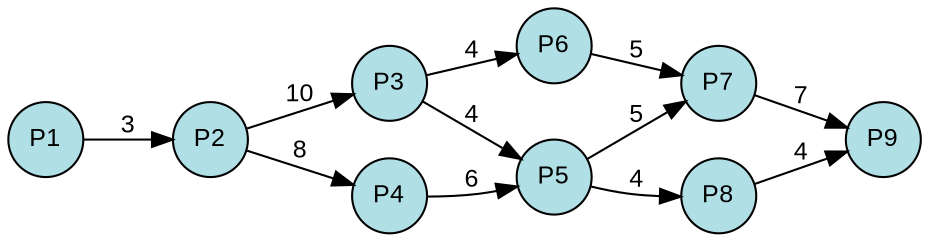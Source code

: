digraph {
  splines=true;
node [margin=0 fontname=arial fontcolor=black fontsize=12 shape=circle width=0.5 fixedsize=true style=filled fillcolor=powderblue]
  1 [label="P1"]
  2 [label="P2"]
  3 [label="P3"]
  4 [label="P4"]
  5 [label="P5"]
  6 [label="P6"]
  7 [label="P7"]
  8 [label="P8"]
  9 [label="P9"]
rankdir=LR
edge [margin=0 fontname=arial fontcolor=black fontsize=12]
	1 -> 2 [label="3"]
	2 -> 3 [label="10"]
	2 -> 4 [label="8"]
	3 -> 5 [label="4"]
	4 -> 5 [label="6"]
	3 -> 6 [label="4"]
	5 -> 7 [label="5"]
	6 -> 7 [label="5"]
	5 -> 8 [label="4"]
	7 -> 9 [label="7"]
	8 -> 9 [label="4"]
	{rank=same  1 }
	{rank=same  2 }
	{rank=same  3, 4 }
	{rank=same  5, 6 }
	{rank=same  7, 8 }
	{rank=same  9 }
} 
